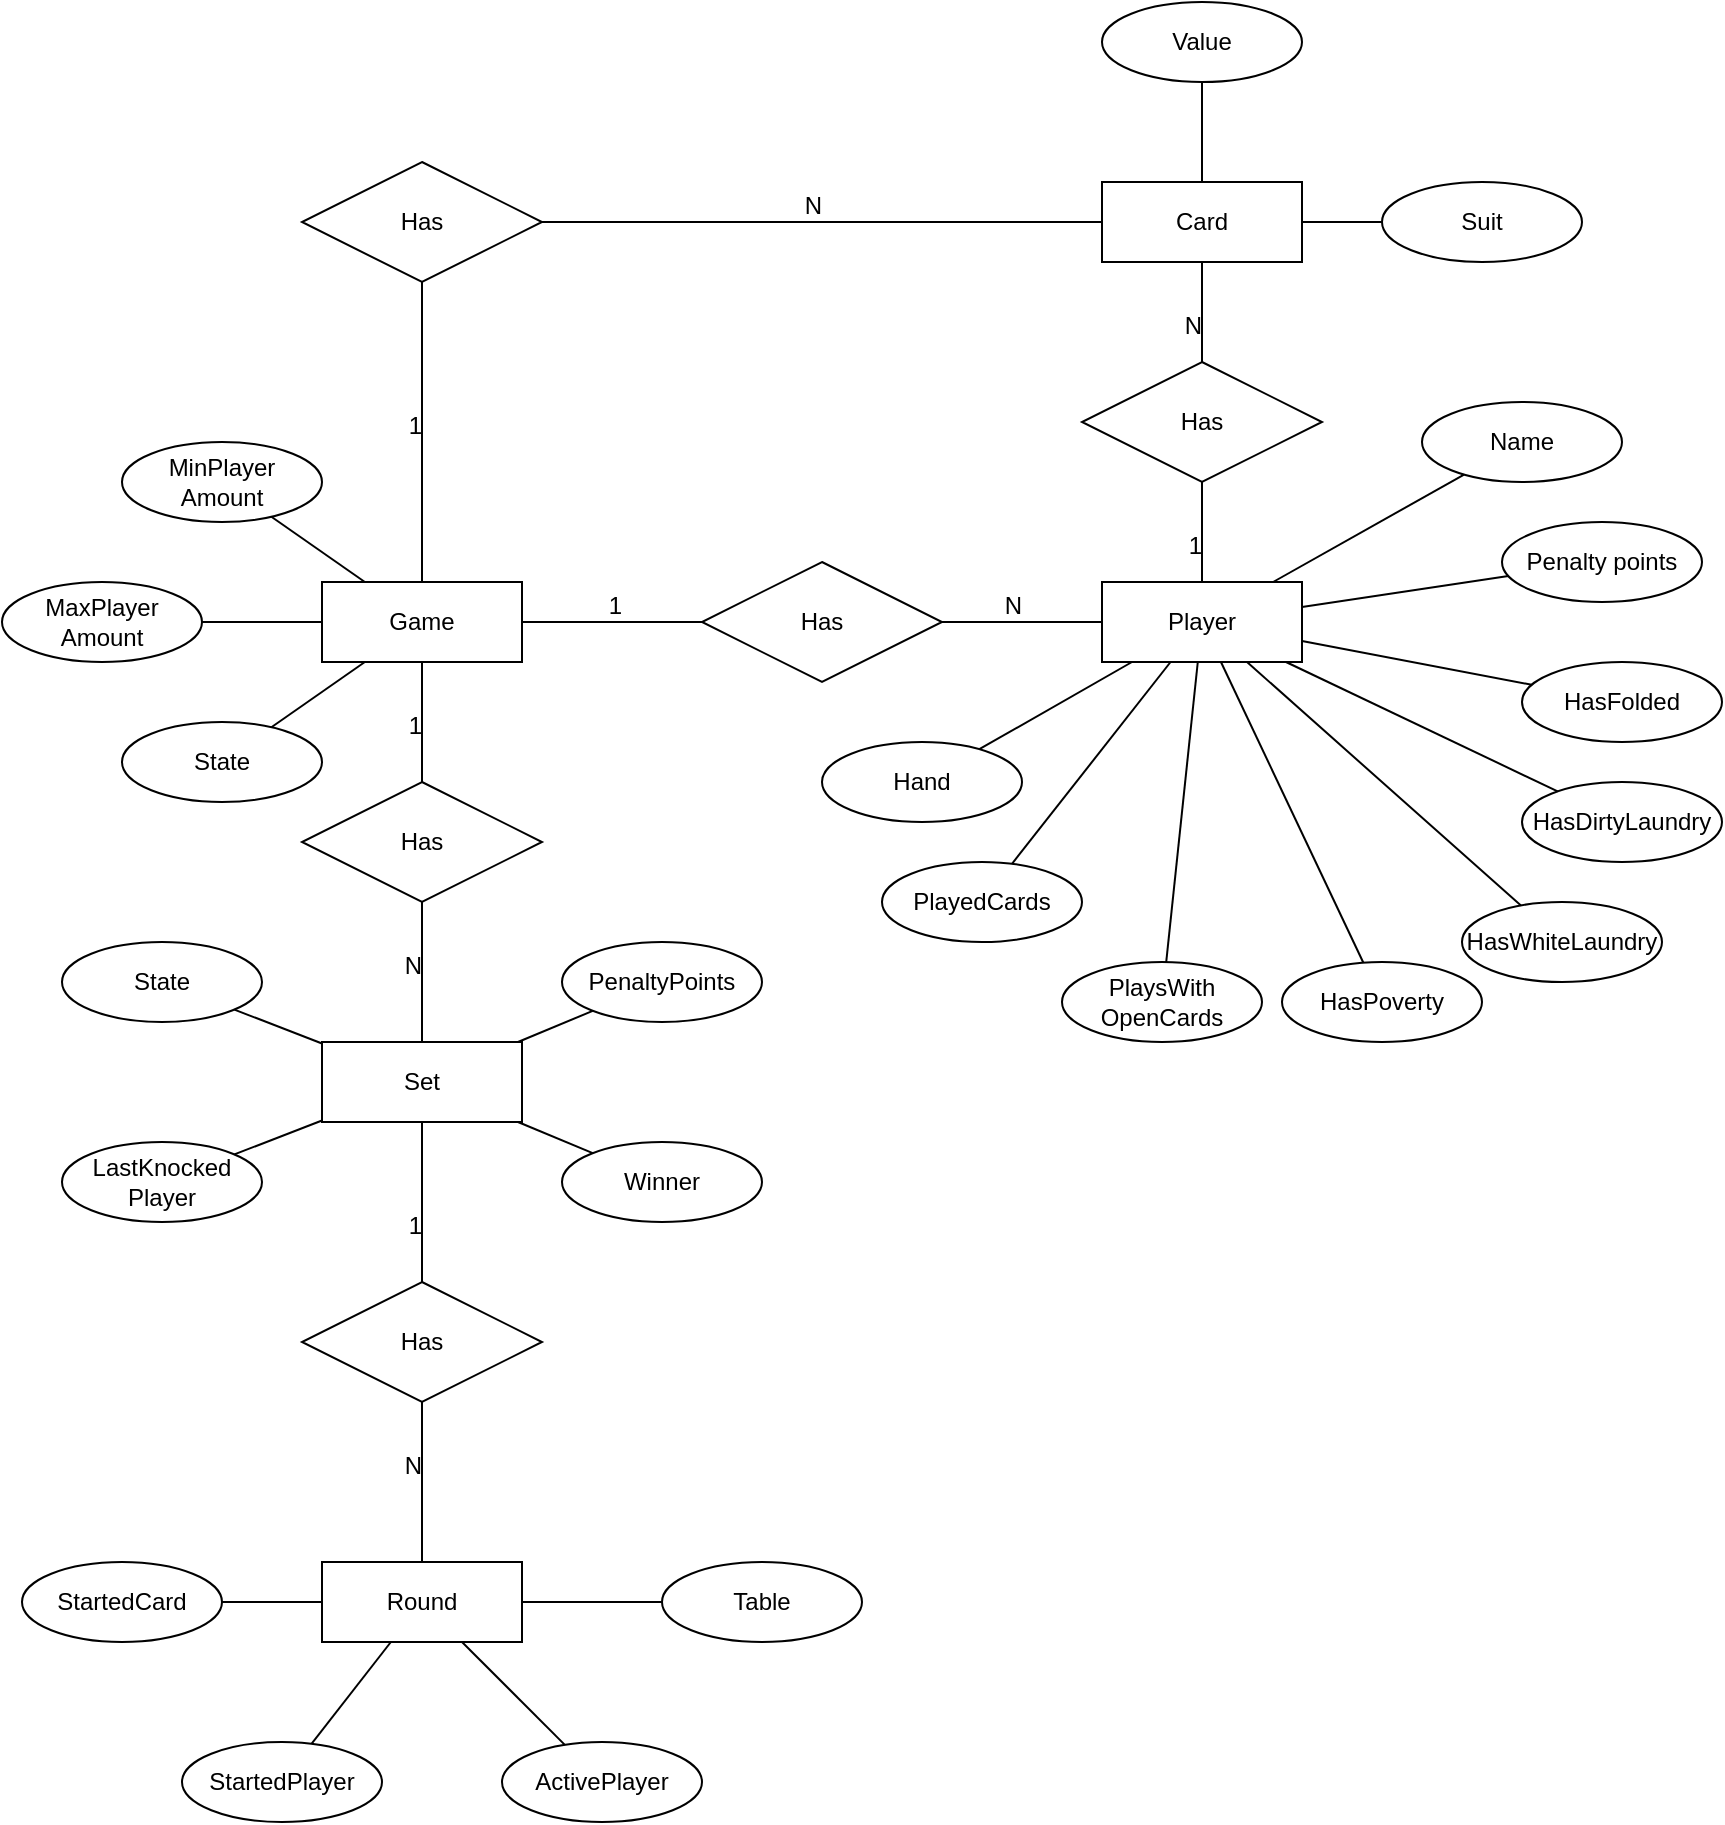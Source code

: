 ﻿<mxfile version="20.5.3" type="embed"><diagram id="yXljvI6h0dhuUie98vZK" name="Page-1"><mxGraphModel dx="511" dy="571" grid="1" gridSize="10" guides="1" tooltips="1" connect="1" arrows="1" fold="1" page="1" pageScale="1" pageWidth="850" pageHeight="1100" math="0" shadow="0"><root><mxCell id="0"/><mxCell id="1" parent="0"/><mxCell id="2" value="Game" style="whiteSpace=wrap;html=1;align=center;" vertex="1" parent="1"><mxGeometry x="270" y="380" width="100" height="40" as="geometry"/></mxCell><mxCell id="3" value="Player" style="whiteSpace=wrap;html=1;align=center;" vertex="1" parent="1"><mxGeometry x="660" y="380" width="100" height="40" as="geometry"/></mxCell><mxCell id="4" value="Round" style="whiteSpace=wrap;html=1;align=center;" vertex="1" parent="1"><mxGeometry x="270" y="870" width="100" height="40" as="geometry"/></mxCell><mxCell id="5" value="Set" style="whiteSpace=wrap;html=1;align=center;" vertex="1" parent="1"><mxGeometry x="270" y="610" width="100" height="40" as="geometry"/></mxCell><mxCell id="6" value="Card" style="whiteSpace=wrap;html=1;align=center;" vertex="1" parent="1"><mxGeometry x="660" y="180" width="100" height="40" as="geometry"/></mxCell><mxCell id="7" value="Has" style="shape=rhombus;perimeter=rhombusPerimeter;whiteSpace=wrap;html=1;align=center;" vertex="1" parent="1"><mxGeometry x="260" y="480" width="120" height="60" as="geometry"/></mxCell><mxCell id="10" value="" style="endArrow=none;html=1;rounded=0;" edge="1" parent="1" source="2" target="7"><mxGeometry relative="1" as="geometry"><mxPoint x="400" y="430" as="sourcePoint"/><mxPoint x="560" y="430" as="targetPoint"/></mxGeometry></mxCell><mxCell id="11" value="1" style="resizable=0;html=1;align=right;verticalAlign=bottom;" connectable="0" vertex="1" parent="10"><mxGeometry x="1" relative="1" as="geometry"><mxPoint y="-20" as="offset"/></mxGeometry></mxCell><mxCell id="12" value="" style="endArrow=none;html=1;rounded=0;" edge="1" parent="1" source="5" target="7"><mxGeometry relative="1" as="geometry"><mxPoint x="400" y="430" as="sourcePoint"/><mxPoint x="560" y="430" as="targetPoint"/></mxGeometry></mxCell><mxCell id="13" value="N" style="resizable=0;html=1;align=right;verticalAlign=bottom;" connectable="0" vertex="1" parent="12"><mxGeometry x="1" relative="1" as="geometry"><mxPoint y="40" as="offset"/></mxGeometry></mxCell><mxCell id="14" value="Has" style="shape=rhombus;perimeter=rhombusPerimeter;whiteSpace=wrap;html=1;align=center;" vertex="1" parent="1"><mxGeometry x="260" y="730" width="120" height="60" as="geometry"/></mxCell><mxCell id="15" value="" style="endArrow=none;html=1;rounded=0;" edge="1" parent="1" target="14" source="5"><mxGeometry relative="1" as="geometry"><mxPoint x="450" y="630" as="sourcePoint"/><mxPoint x="690" y="640" as="targetPoint"/></mxGeometry></mxCell><mxCell id="16" value="1" style="resizable=0;html=1;align=right;verticalAlign=bottom;" connectable="0" vertex="1" parent="15"><mxGeometry x="1" relative="1" as="geometry"><mxPoint y="-20" as="offset"/></mxGeometry></mxCell><mxCell id="17" value="" style="endArrow=none;html=1;rounded=0;" edge="1" parent="1" target="14" source="4"><mxGeometry relative="1" as="geometry"><mxPoint x="450" y="820" as="sourcePoint"/><mxPoint x="690" y="640" as="targetPoint"/></mxGeometry></mxCell><mxCell id="18" value="N" style="resizable=0;html=1;align=right;verticalAlign=bottom;" connectable="0" vertex="1" parent="17"><mxGeometry x="1" relative="1" as="geometry"><mxPoint y="40" as="offset"/></mxGeometry></mxCell><mxCell id="19" value="Has" style="shape=rhombus;perimeter=rhombusPerimeter;whiteSpace=wrap;html=1;align=center;" vertex="1" parent="1"><mxGeometry x="460" y="370" width="120" height="60" as="geometry"/></mxCell><mxCell id="20" value="" style="endArrow=none;html=1;rounded=0;" edge="1" parent="1" source="2" target="19"><mxGeometry relative="1" as="geometry"><mxPoint x="380" y="399.64" as="sourcePoint"/><mxPoint x="470" y="399.64" as="targetPoint"/></mxGeometry></mxCell><mxCell id="21" value="1" style="resizable=0;html=1;align=right;verticalAlign=bottom;" connectable="0" vertex="1" parent="20"><mxGeometry x="1" relative="1" as="geometry"><mxPoint x="-40" as="offset"/></mxGeometry></mxCell><mxCell id="23" value="" style="endArrow=none;html=1;rounded=0;" edge="1" parent="1" source="19" target="3"><mxGeometry relative="1" as="geometry"><mxPoint x="520" y="420" as="sourcePoint"/><mxPoint x="680" y="420" as="targetPoint"/></mxGeometry></mxCell><mxCell id="24" value="N" style="resizable=0;html=1;align=right;verticalAlign=bottom;" connectable="0" vertex="1" parent="23"><mxGeometry x="1" relative="1" as="geometry"><mxPoint x="-40" as="offset"/></mxGeometry></mxCell><mxCell id="25" value="Has" style="shape=rhombus;perimeter=rhombusPerimeter;whiteSpace=wrap;html=1;align=center;" vertex="1" parent="1"><mxGeometry x="650" y="270" width="120" height="60" as="geometry"/></mxCell><mxCell id="26" value="" style="endArrow=none;html=1;rounded=0;" edge="1" parent="1" source="25" target="3"><mxGeometry relative="1" as="geometry"><mxPoint x="590" y="410" as="sourcePoint"/><mxPoint x="670" y="410" as="targetPoint"/></mxGeometry></mxCell><mxCell id="27" value="N" style="resizable=0;html=1;align=right;verticalAlign=bottom;" connectable="0" vertex="1" parent="26"><mxGeometry x="1" relative="1" as="geometry"><mxPoint y="-120" as="offset"/></mxGeometry></mxCell><mxCell id="28" value="" style="endArrow=none;html=1;rounded=0;" edge="1" parent="1" source="25" target="6"><mxGeometry relative="1" as="geometry"><mxPoint x="450" y="370" as="sourcePoint"/><mxPoint x="610" y="370" as="targetPoint"/></mxGeometry></mxCell><mxCell id="29" value="1" style="resizable=0;html=1;align=right;verticalAlign=bottom;" connectable="0" vertex="1" parent="28"><mxGeometry x="1" relative="1" as="geometry"><mxPoint y="150" as="offset"/></mxGeometry></mxCell><mxCell id="30" value="Has" style="shape=rhombus;perimeter=rhombusPerimeter;whiteSpace=wrap;html=1;align=center;" vertex="1" parent="1"><mxGeometry x="260" y="170" width="120" height="60" as="geometry"/></mxCell><mxCell id="31" value="" style="endArrow=none;html=1;rounded=0;" edge="1" parent="1" source="2" target="30"><mxGeometry relative="1" as="geometry"><mxPoint x="430" y="370" as="sourcePoint"/><mxPoint x="590" y="370" as="targetPoint"/></mxGeometry></mxCell><mxCell id="32" value="1" style="resizable=0;html=1;align=right;verticalAlign=bottom;" connectable="0" vertex="1" parent="31"><mxGeometry x="1" relative="1" as="geometry"><mxPoint y="80" as="offset"/></mxGeometry></mxCell><mxCell id="33" value="" style="endArrow=none;html=1;rounded=0;" edge="1" parent="1" source="30" target="6"><mxGeometry relative="1" as="geometry"><mxPoint x="430" y="370" as="sourcePoint"/><mxPoint x="590" y="370" as="targetPoint"/></mxGeometry></mxCell><mxCell id="34" value="N" style="resizable=0;html=1;align=right;verticalAlign=bottom;" connectable="0" vertex="1" parent="33"><mxGeometry x="1" relative="1" as="geometry"><mxPoint x="-140" as="offset"/></mxGeometry></mxCell><mxCell id="35" value="Value" style="ellipse;whiteSpace=wrap;html=1;align=center;" vertex="1" parent="1"><mxGeometry x="660" y="90" width="100" height="40" as="geometry"/></mxCell><mxCell id="36" value="Suit" style="ellipse;whiteSpace=wrap;html=1;align=center;" vertex="1" parent="1"><mxGeometry x="800" y="180" width="100" height="40" as="geometry"/></mxCell><mxCell id="38" value="" style="endArrow=none;html=1;rounded=0;" edge="1" parent="1" source="6" target="35"><mxGeometry relative="1" as="geometry"><mxPoint x="650" y="220" as="sourcePoint"/><mxPoint x="810" y="220" as="targetPoint"/></mxGeometry></mxCell><mxCell id="39" value="" style="endArrow=none;html=1;rounded=0;" edge="1" parent="1" source="6" target="36"><mxGeometry relative="1" as="geometry"><mxPoint x="720" y="190" as="sourcePoint"/><mxPoint x="720" y="140" as="targetPoint"/></mxGeometry></mxCell><mxCell id="40" value="Penalty points" style="ellipse;whiteSpace=wrap;html=1;align=center;" vertex="1" parent="1"><mxGeometry x="860" y="350" width="100" height="40" as="geometry"/></mxCell><mxCell id="41" value="HasFolded" style="ellipse;whiteSpace=wrap;html=1;align=center;" vertex="1" parent="1"><mxGeometry x="870" y="420" width="100" height="40" as="geometry"/></mxCell><mxCell id="42" value="Name" style="ellipse;whiteSpace=wrap;html=1;align=center;" vertex="1" parent="1"><mxGeometry x="820" y="290" width="100" height="40" as="geometry"/></mxCell><mxCell id="43" value="HasDirtyLaundry" style="ellipse;whiteSpace=wrap;html=1;align=center;" vertex="1" parent="1"><mxGeometry x="870" y="480" width="100" height="40" as="geometry"/></mxCell><mxCell id="44" value="HasWhiteLaundry" style="ellipse;whiteSpace=wrap;html=1;align=center;" vertex="1" parent="1"><mxGeometry x="840" y="540" width="100" height="40" as="geometry"/></mxCell><mxCell id="45" value="HasPoverty" style="ellipse;whiteSpace=wrap;html=1;align=center;" vertex="1" parent="1"><mxGeometry x="750" y="570" width="100" height="40" as="geometry"/></mxCell><mxCell id="46" value="PlaysWith&lt;br&gt;OpenCards" style="ellipse;whiteSpace=wrap;html=1;align=center;" vertex="1" parent="1"><mxGeometry x="640" y="570" width="100" height="40" as="geometry"/></mxCell><mxCell id="47" value="PlayedCards" style="ellipse;whiteSpace=wrap;html=1;align=center;" vertex="1" parent="1"><mxGeometry x="550" y="520" width="100" height="40" as="geometry"/></mxCell><mxCell id="49" value="Hand" style="ellipse;whiteSpace=wrap;html=1;align=center;" vertex="1" parent="1"><mxGeometry x="520" y="460" width="100" height="40" as="geometry"/></mxCell><mxCell id="50" value="" style="endArrow=none;html=1;rounded=0;" edge="1" parent="1" source="3" target="42"><mxGeometry relative="1" as="geometry"><mxPoint x="690" y="320" as="sourcePoint"/><mxPoint x="850" y="320" as="targetPoint"/></mxGeometry></mxCell><mxCell id="51" value="" style="endArrow=none;html=1;rounded=0;" edge="1" parent="1" source="3" target="40"><mxGeometry relative="1" as="geometry"><mxPoint x="770" y="410.0" as="sourcePoint"/><mxPoint x="870" y="410.0" as="targetPoint"/></mxGeometry></mxCell><mxCell id="52" value="" style="endArrow=none;html=1;rounded=0;" edge="1" parent="1" source="3" target="41"><mxGeometry relative="1" as="geometry"><mxPoint x="770" y="419.99" as="sourcePoint"/><mxPoint x="875.31" y="441.031" as="targetPoint"/></mxGeometry></mxCell><mxCell id="53" value="" style="endArrow=none;html=1;rounded=0;" edge="1" parent="1" source="3" target="43"><mxGeometry relative="1" as="geometry"><mxPoint x="770" y="429.985" as="sourcePoint"/><mxPoint x="884.706" y="475.833" as="targetPoint"/></mxGeometry></mxCell><mxCell id="54" value="" style="endArrow=none;html=1;rounded=0;" edge="1" parent="1" source="3" target="44"><mxGeometry relative="1" as="geometry"><mxPoint x="753.352" y="430.0" as="sourcePoint"/><mxPoint x="892.331" y="513.341" as="targetPoint"/></mxGeometry></mxCell><mxCell id="55" value="" style="endArrow=none;html=1;rounded=0;" edge="1" parent="1" source="3" target="45"><mxGeometry relative="1" as="geometry"><mxPoint x="745.011" y="430.0" as="sourcePoint"/><mxPoint x="897.701" y="552.099" as="targetPoint"/></mxGeometry></mxCell><mxCell id="56" value="" style="endArrow=none;html=1;rounded=0;" edge="1" parent="1" source="3" target="46"><mxGeometry relative="1" as="geometry"><mxPoint x="732.5" y="430.0" as="sourcePoint"/><mxPoint x="807.873" y="550.597" as="targetPoint"/></mxGeometry></mxCell><mxCell id="57" value="" style="endArrow=none;html=1;rounded=0;" edge="1" parent="1" source="3" target="47"><mxGeometry relative="1" as="geometry"><mxPoint x="720" y="430.0" as="sourcePoint"/><mxPoint x="720" y="550" as="targetPoint"/></mxGeometry></mxCell><mxCell id="58" value="" style="endArrow=none;html=1;rounded=0;" edge="1" parent="1" source="3" target="49"><mxGeometry relative="1" as="geometry"><mxPoint x="707.5" y="430.0" as="sourcePoint"/><mxPoint x="632.127" y="550.597" as="targetPoint"/></mxGeometry></mxCell><mxCell id="59" value="State" style="ellipse;whiteSpace=wrap;html=1;align=center;" vertex="1" parent="1"><mxGeometry x="170" y="450" width="100" height="40" as="geometry"/></mxCell><mxCell id="60" value="MaxPlayer&lt;br&gt;Amount" style="ellipse;whiteSpace=wrap;html=1;align=center;" vertex="1" parent="1"><mxGeometry x="110" y="380" width="100" height="40" as="geometry"/></mxCell><mxCell id="61" value="MinPlayer&lt;br&gt;Amount" style="ellipse;whiteSpace=wrap;html=1;align=center;" vertex="1" parent="1"><mxGeometry x="170" y="310" width="100" height="40" as="geometry"/></mxCell><mxCell id="62" value="" style="endArrow=none;html=1;rounded=0;" edge="1" parent="1" source="61" target="2"><mxGeometry relative="1" as="geometry"><mxPoint x="230" y="310" as="sourcePoint"/><mxPoint x="390" y="310" as="targetPoint"/></mxGeometry></mxCell><mxCell id="63" value="" style="endArrow=none;html=1;rounded=0;" edge="1" parent="1" source="60" target="2"><mxGeometry relative="1" as="geometry"><mxPoint x="218.52" y="372.751" as="sourcePoint"/><mxPoint x="280" y="393.333" as="targetPoint"/></mxGeometry></mxCell><mxCell id="64" value="" style="endArrow=none;html=1;rounded=0;" edge="1" parent="1" source="59" target="2"><mxGeometry relative="1" as="geometry"><mxPoint x="230" y="410.0" as="sourcePoint"/><mxPoint x="280" y="410.0" as="targetPoint"/></mxGeometry></mxCell><mxCell id="65" value="State" style="ellipse;whiteSpace=wrap;html=1;align=center;" vertex="1" parent="1"><mxGeometry x="140" y="560" width="100" height="40" as="geometry"/></mxCell><mxCell id="66" value="PenaltyPoints" style="ellipse;whiteSpace=wrap;html=1;align=center;" vertex="1" parent="1"><mxGeometry x="390" y="560" width="100" height="40" as="geometry"/></mxCell><mxCell id="67" value="LastKnocked&lt;br&gt;Player" style="ellipse;whiteSpace=wrap;html=1;align=center;" vertex="1" parent="1"><mxGeometry x="140" y="660" width="100" height="40" as="geometry"/></mxCell><mxCell id="68" value="Winner" style="ellipse;whiteSpace=wrap;html=1;align=center;" vertex="1" parent="1"><mxGeometry x="390" y="660" width="100" height="40" as="geometry"/></mxCell><mxCell id="69" value="" style="endArrow=none;html=1;rounded=0;" edge="1" parent="1" source="66" target="5"><mxGeometry relative="1" as="geometry"><mxPoint x="218.52" y="447.249" as="sourcePoint"/><mxPoint x="280" y="426.667" as="targetPoint"/></mxGeometry></mxCell><mxCell id="70" value="" style="endArrow=none;html=1;rounded=0;" edge="1" parent="1" source="65" target="5"><mxGeometry relative="1" as="geometry"><mxPoint x="227.45" y="603.251" as="sourcePoint"/><mxPoint x="280" y="622.143" as="targetPoint"/></mxGeometry></mxCell><mxCell id="71" value="" style="endArrow=none;html=1;rounded=0;" edge="1" parent="1" source="67" target="5"><mxGeometry relative="1" as="geometry"><mxPoint x="189.625" y="632.445" as="sourcePoint"/><mxPoint x="280" y="637.368" as="targetPoint"/></mxGeometry></mxCell><mxCell id="72" value="" style="endArrow=none;html=1;rounded=0;" edge="1" parent="1" source="68" target="5"><mxGeometry relative="1" as="geometry"><mxPoint x="186.518" y="662.667" as="sourcePoint"/><mxPoint x="280" y="647.895" as="targetPoint"/></mxGeometry></mxCell><mxCell id="73" value="StartedCard" style="ellipse;whiteSpace=wrap;html=1;align=center;" vertex="1" parent="1"><mxGeometry x="120" y="870" width="100" height="40" as="geometry"/></mxCell><mxCell id="74" value="StartedPlayer" style="ellipse;whiteSpace=wrap;html=1;align=center;" vertex="1" parent="1"><mxGeometry x="200" y="960" width="100" height="40" as="geometry"/></mxCell><mxCell id="75" value="ActivePlayer" style="ellipse;whiteSpace=wrap;html=1;align=center;" vertex="1" parent="1"><mxGeometry x="360" y="960" width="100" height="40" as="geometry"/></mxCell><mxCell id="76" value="Table" style="ellipse;whiteSpace=wrap;html=1;align=center;" vertex="1" parent="1"><mxGeometry x="440" y="870" width="100" height="40" as="geometry"/></mxCell><mxCell id="77" value="" style="endArrow=none;html=1;rounded=0;" edge="1" parent="1" source="73" target="4"><mxGeometry relative="1" as="geometry"><mxPoint x="220" y="740" as="sourcePoint"/><mxPoint x="380" y="740" as="targetPoint"/></mxGeometry></mxCell><mxCell id="78" value="" style="endArrow=none;html=1;rounded=0;" edge="1" parent="1" source="74" target="4"><mxGeometry relative="1" as="geometry"><mxPoint x="230" y="900" as="sourcePoint"/><mxPoint x="280" y="900" as="targetPoint"/></mxGeometry></mxCell><mxCell id="79" value="" style="endArrow=none;html=1;rounded=0;" edge="1" parent="1" source="75" target="4"><mxGeometry relative="1" as="geometry"><mxPoint x="274.757" y="970.891" as="sourcePoint"/><mxPoint x="314.444" y="920" as="targetPoint"/></mxGeometry></mxCell><mxCell id="80" value="" style="endArrow=none;html=1;rounded=0;" edge="1" parent="1" source="76" target="4"><mxGeometry relative="1" as="geometry"><mxPoint x="401.43" y="971.43" as="sourcePoint"/><mxPoint x="350.0" y="920" as="targetPoint"/></mxGeometry></mxCell></root></mxGraphModel></diagram></mxfile>